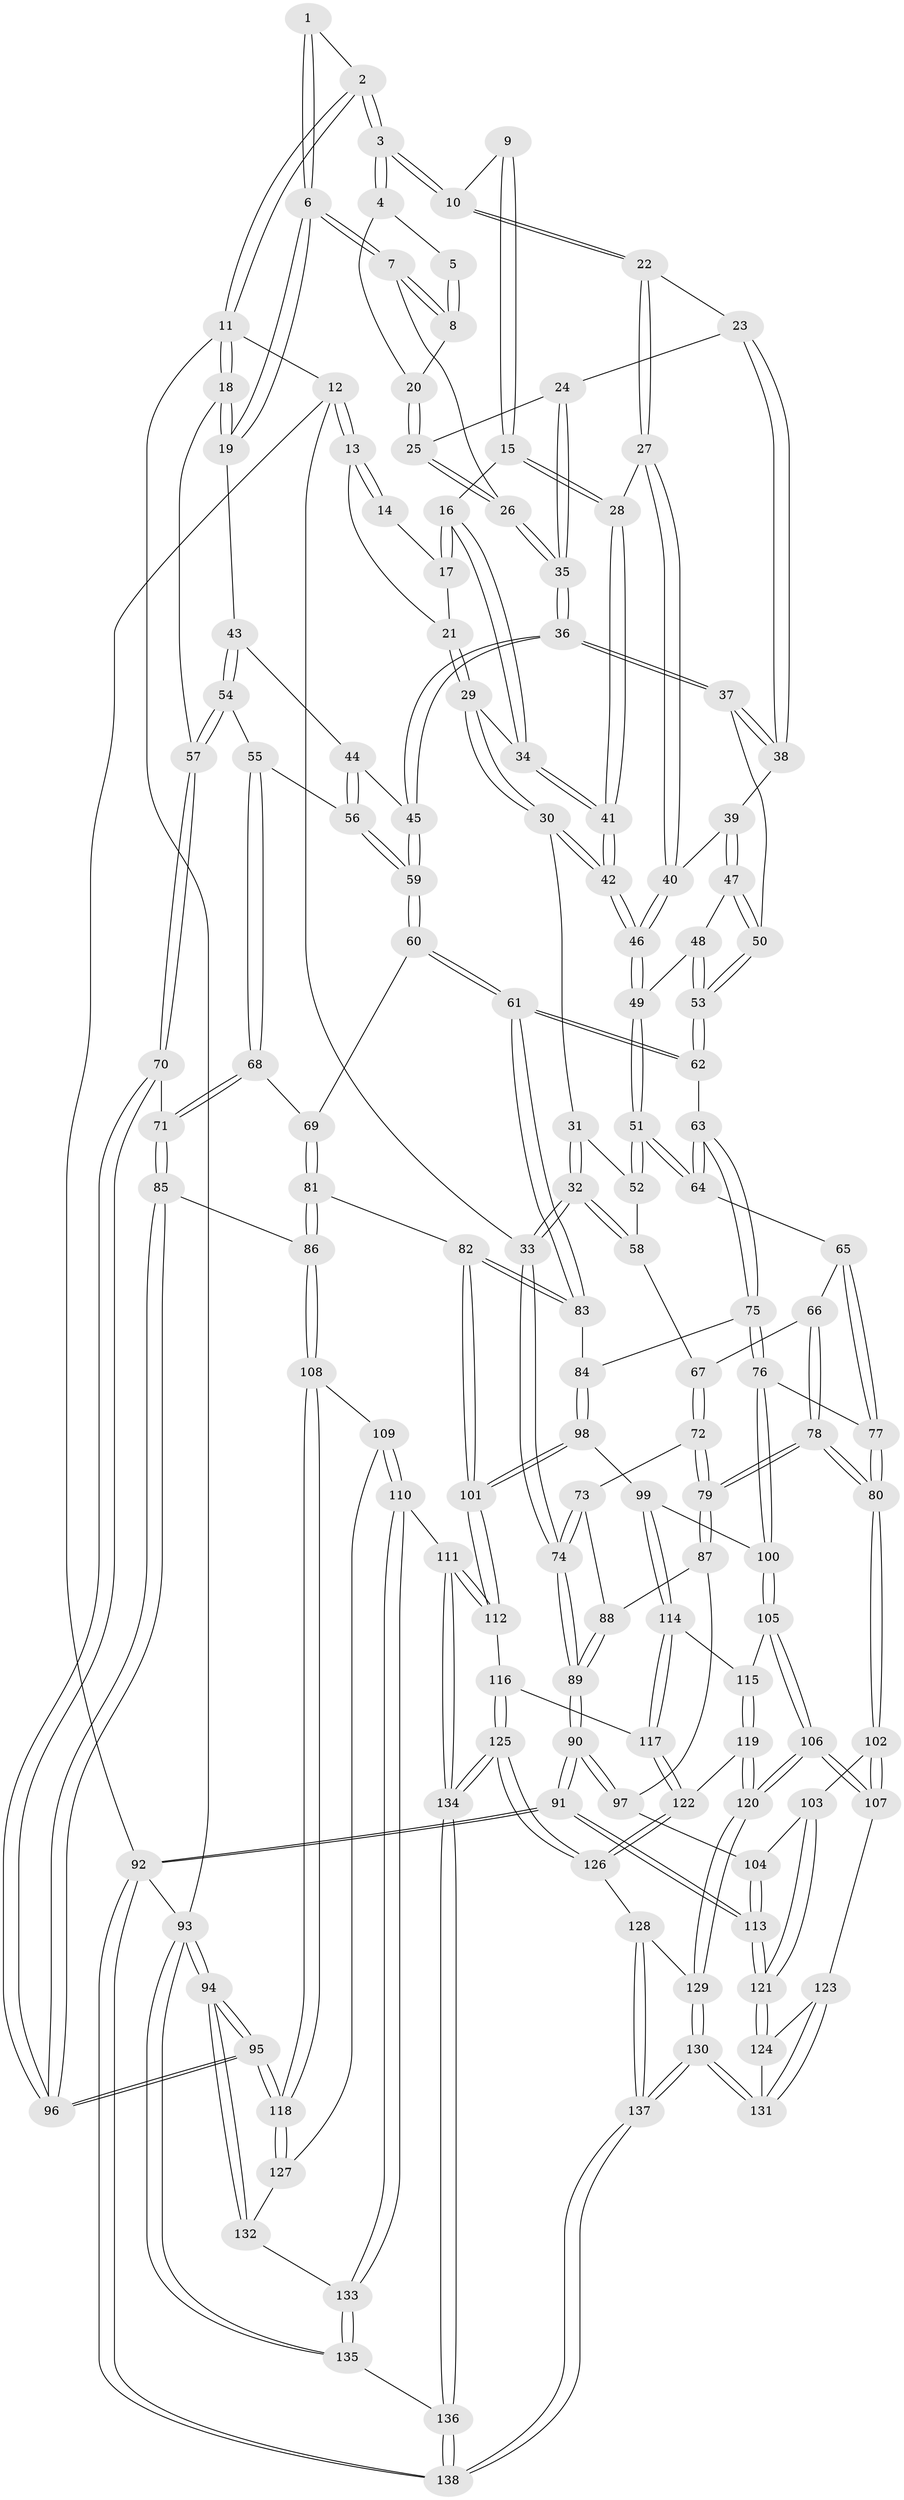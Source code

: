 // Generated by graph-tools (version 1.1) at 2025/38/03/09/25 02:38:24]
// undirected, 138 vertices, 342 edges
graph export_dot {
graph [start="1"]
  node [color=gray90,style=filled];
  1 [pos="+0.9098666292763069+0"];
  2 [pos="+0.9926121813302121+0"];
  3 [pos="+0.5537997762601091+0"];
  4 [pos="+0.7599821020438742+0.055049540194186924"];
  5 [pos="+0.8231144960727204+0"];
  6 [pos="+0.872040646673589+0.13100012531584582"];
  7 [pos="+0.8411311093964512+0.1217574153051432"];
  8 [pos="+0.8149412218795821+0.07249085024407376"];
  9 [pos="+0.3022703125128457+0"];
  10 [pos="+0.5438528732655402+0"];
  11 [pos="+1+0"];
  12 [pos="+0+0"];
  13 [pos="+0.0029698915257007764+0"];
  14 [pos="+0.12439765284973493+0"];
  15 [pos="+0.3141675619713028+0.06993158051653464"];
  16 [pos="+0.293734552847829+0.09213783896398231"];
  17 [pos="+0.2652573858321228+0.06980652408575447"];
  18 [pos="+1+0"];
  19 [pos="+0.8936184005387267+0.15763026728316962"];
  20 [pos="+0.7597124596166318+0.057609456947120115"];
  21 [pos="+0.16418644949300198+0.042549124204184274"];
  22 [pos="+0.5424926030543641+0"];
  23 [pos="+0.5445399007961629+0"];
  24 [pos="+0.6597652673193757+0.04892352532705314"];
  25 [pos="+0.744659457152768+0.08802090447348268"];
  26 [pos="+0.7527842524893604+0.13011540791223322"];
  27 [pos="+0.45244797304025547+0.09251438366673746"];
  28 [pos="+0.40827751819234354+0.09101271496472826"];
  29 [pos="+0.17809824617376688+0.11258906622341813"];
  30 [pos="+0.16567439104549495+0.18977059255303372"];
  31 [pos="+0.13490711745995132+0.20448887784355108"];
  32 [pos="+0+0.22132003567068279"];
  33 [pos="+0+0.21792603748372236"];
  34 [pos="+0.2926348471633678+0.09511511955249874"];
  35 [pos="+0.697256524599373+0.2073847910399192"];
  36 [pos="+0.6838718151306777+0.2406635679627575"];
  37 [pos="+0.6567966467732562+0.2370015859449692"];
  38 [pos="+0.6133748790458238+0.18085442051576858"];
  39 [pos="+0.47392087139269334+0.15149749015132247"];
  40 [pos="+0.45265307928936854+0.12483732806263842"];
  41 [pos="+0.30055656443920853+0.15522127559300936"];
  42 [pos="+0.29354288131867007+0.2324386199734354"];
  43 [pos="+0.9035993729922344+0.22441125818085425"];
  44 [pos="+0.8254927479686273+0.2364549726930635"];
  45 [pos="+0.694162205439505+0.2510157768089807"];
  46 [pos="+0.3195517639131661+0.2599104833062395"];
  47 [pos="+0.4955684111227106+0.23274621069051507"];
  48 [pos="+0.40630801642643294+0.275172106631592"];
  49 [pos="+0.3238545344052577+0.2754554271753467"];
  50 [pos="+0.5609967814989418+0.2834227539407755"];
  51 [pos="+0.31354106534344023+0.34112823823922855"];
  52 [pos="+0.16110537001535316+0.3231987566203454"];
  53 [pos="+0.5274524195166111+0.347607570422007"];
  54 [pos="+0.9525278474284687+0.2745851528290944"];
  55 [pos="+0.9189804996575748+0.3274196684759603"];
  56 [pos="+0.8130492420405436+0.3514195885747054"];
  57 [pos="+1+0.28209318531309485"];
  58 [pos="+0.1289808093216252+0.362924555451708"];
  59 [pos="+0.7264959719791804+0.3769270671867263"];
  60 [pos="+0.7244456441000804+0.3911420653692813"];
  61 [pos="+0.644945740582701+0.46381699799621584"];
  62 [pos="+0.5222217278504252+0.37972294110304833"];
  63 [pos="+0.42368342474175064+0.44195344954453725"];
  64 [pos="+0.317200590843304+0.3680273330693355"];
  65 [pos="+0.28511971074384895+0.4006783492866167"];
  66 [pos="+0.19195821978318323+0.44207222858219625"];
  67 [pos="+0.14533663690210388+0.42501660390897905"];
  68 [pos="+0.9015498555932439+0.46582381862644856"];
  69 [pos="+0.8063121485230476+0.4560473479750707"];
  70 [pos="+1+0.44528918690239605"];
  71 [pos="+0.9120407785427757+0.479192206014029"];
  72 [pos="+0.08426986444450119+0.45782262413079045"];
  73 [pos="+0.008623721179467844+0.4657238813173704"];
  74 [pos="+0+0.3920195197866496"];
  75 [pos="+0.4377381784352101+0.5596137909470803"];
  76 [pos="+0.37921559768259355+0.6154993301265779"];
  77 [pos="+0.28532253338543845+0.6157876305212017"];
  78 [pos="+0.19101494614120246+0.5989260057856667"];
  79 [pos="+0.1648896552068419+0.5970106088088164"];
  80 [pos="+0.24045997843797492+0.630850952702342"];
  81 [pos="+0.7525512492514117+0.625540253325582"];
  82 [pos="+0.7214014147699696+0.6234896265960587"];
  83 [pos="+0.632946444974094+0.5495153499304215"];
  84 [pos="+0.5474452633460409+0.5817901173867541"];
  85 [pos="+0.9067192185614743+0.6091441373045957"];
  86 [pos="+0.8376398721364025+0.6618032654375551"];
  87 [pos="+0.1237173534303132+0.6042818020390148"];
  88 [pos="+0.0774021520994854+0.5815400330899387"];
  89 [pos="+0+0.7052114811148208"];
  90 [pos="+0+0.7713326595605436"];
  91 [pos="+0+0.910178805559972"];
  92 [pos="+0+1"];
  93 [pos="+1+1"];
  94 [pos="+1+1"];
  95 [pos="+1+0.836167911225353"];
  96 [pos="+1+0.6711836361467844"];
  97 [pos="+0.10283410288426133+0.6321900012622401"];
  98 [pos="+0.5514377579457187+0.6892464906193768"];
  99 [pos="+0.5173541206064098+0.7280109040656143"];
  100 [pos="+0.40044582062186473+0.6788798697431452"];
  101 [pos="+0.6525296856785155+0.7394241502052684"];
  102 [pos="+0.21709024467685734+0.7435829692491418"];
  103 [pos="+0.1976921321119618+0.7445695523782254"];
  104 [pos="+0.08158464464479712+0.7139180335042087"];
  105 [pos="+0.3929579446217717+0.7494187792994744"];
  106 [pos="+0.35476556896138906+0.8207294566030762"];
  107 [pos="+0.22187140788159387+0.7563294219474077"];
  108 [pos="+0.8412848534579542+0.6846022022344714"];
  109 [pos="+0.8408673618246701+0.7727899286397043"];
  110 [pos="+0.6721237220727655+0.8355749673915964"];
  111 [pos="+0.6582834437624502+0.8344080768242964"];
  112 [pos="+0.6524367772779296+0.825394985075489"];
  113 [pos="+0+0.8860433670145019"];
  114 [pos="+0.5182276292151214+0.7847243452013722"];
  115 [pos="+0.4510310478410244+0.7707983087884877"];
  116 [pos="+0.5746403887001639+0.8091102006938314"];
  117 [pos="+0.5217701835563454+0.7928494085706969"];
  118 [pos="+1+0.8172118480756145"];
  119 [pos="+0.4459480992782127+0.8324989969323093"];
  120 [pos="+0.35595124893378155+0.824558278911193"];
  121 [pos="+0+0.8823048343736712"];
  122 [pos="+0.48598576820891887+0.840551865502402"];
  123 [pos="+0.1999288393530195+0.8223089520223764"];
  124 [pos="+0.025899212421716285+0.8921045099077571"];
  125 [pos="+0.49736135504200935+0.9364619350166057"];
  126 [pos="+0.49263925659059665+0.9315106762048864"];
  127 [pos="+0.8574639456006887+0.7971253884181427"];
  128 [pos="+0.4346751085852533+0.9208592626531369"];
  129 [pos="+0.35465248444380093+0.8388663378903833"];
  130 [pos="+0.2576266716693297+0.993771439264352"];
  131 [pos="+0.24692236799747283+0.982195018068569"];
  132 [pos="+0.8608489414201231+0.89474817971213"];
  133 [pos="+0.7877645921124413+0.933762478547502"];
  134 [pos="+0.5784927995728594+1"];
  135 [pos="+0.6771329503129981+1"];
  136 [pos="+0.5980056778653566+1"];
  137 [pos="+0.2718176612593351+1"];
  138 [pos="+0.2841220585660533+1"];
  1 -- 2;
  1 -- 6;
  1 -- 6;
  2 -- 3;
  2 -- 3;
  2 -- 11;
  2 -- 11;
  3 -- 4;
  3 -- 4;
  3 -- 10;
  3 -- 10;
  4 -- 5;
  4 -- 20;
  5 -- 8;
  5 -- 8;
  6 -- 7;
  6 -- 7;
  6 -- 19;
  6 -- 19;
  7 -- 8;
  7 -- 8;
  7 -- 26;
  8 -- 20;
  9 -- 10;
  9 -- 15;
  9 -- 15;
  10 -- 22;
  10 -- 22;
  11 -- 12;
  11 -- 18;
  11 -- 18;
  11 -- 93;
  12 -- 13;
  12 -- 13;
  12 -- 33;
  12 -- 92;
  13 -- 14;
  13 -- 14;
  13 -- 21;
  14 -- 17;
  15 -- 16;
  15 -- 28;
  15 -- 28;
  16 -- 17;
  16 -- 17;
  16 -- 34;
  16 -- 34;
  17 -- 21;
  18 -- 19;
  18 -- 19;
  18 -- 57;
  19 -- 43;
  20 -- 25;
  20 -- 25;
  21 -- 29;
  21 -- 29;
  22 -- 23;
  22 -- 27;
  22 -- 27;
  23 -- 24;
  23 -- 38;
  23 -- 38;
  24 -- 25;
  24 -- 35;
  24 -- 35;
  25 -- 26;
  25 -- 26;
  26 -- 35;
  26 -- 35;
  27 -- 28;
  27 -- 40;
  27 -- 40;
  28 -- 41;
  28 -- 41;
  29 -- 30;
  29 -- 30;
  29 -- 34;
  30 -- 31;
  30 -- 42;
  30 -- 42;
  31 -- 32;
  31 -- 32;
  31 -- 52;
  32 -- 33;
  32 -- 33;
  32 -- 58;
  32 -- 58;
  33 -- 74;
  33 -- 74;
  34 -- 41;
  34 -- 41;
  35 -- 36;
  35 -- 36;
  36 -- 37;
  36 -- 37;
  36 -- 45;
  36 -- 45;
  37 -- 38;
  37 -- 38;
  37 -- 50;
  38 -- 39;
  39 -- 40;
  39 -- 47;
  39 -- 47;
  40 -- 46;
  40 -- 46;
  41 -- 42;
  41 -- 42;
  42 -- 46;
  42 -- 46;
  43 -- 44;
  43 -- 54;
  43 -- 54;
  44 -- 45;
  44 -- 56;
  44 -- 56;
  45 -- 59;
  45 -- 59;
  46 -- 49;
  46 -- 49;
  47 -- 48;
  47 -- 50;
  47 -- 50;
  48 -- 49;
  48 -- 53;
  48 -- 53;
  49 -- 51;
  49 -- 51;
  50 -- 53;
  50 -- 53;
  51 -- 52;
  51 -- 52;
  51 -- 64;
  51 -- 64;
  52 -- 58;
  53 -- 62;
  53 -- 62;
  54 -- 55;
  54 -- 57;
  54 -- 57;
  55 -- 56;
  55 -- 68;
  55 -- 68;
  56 -- 59;
  56 -- 59;
  57 -- 70;
  57 -- 70;
  58 -- 67;
  59 -- 60;
  59 -- 60;
  60 -- 61;
  60 -- 61;
  60 -- 69;
  61 -- 62;
  61 -- 62;
  61 -- 83;
  61 -- 83;
  62 -- 63;
  63 -- 64;
  63 -- 64;
  63 -- 75;
  63 -- 75;
  64 -- 65;
  65 -- 66;
  65 -- 77;
  65 -- 77;
  66 -- 67;
  66 -- 78;
  66 -- 78;
  67 -- 72;
  67 -- 72;
  68 -- 69;
  68 -- 71;
  68 -- 71;
  69 -- 81;
  69 -- 81;
  70 -- 71;
  70 -- 96;
  70 -- 96;
  71 -- 85;
  71 -- 85;
  72 -- 73;
  72 -- 79;
  72 -- 79;
  73 -- 74;
  73 -- 74;
  73 -- 88;
  74 -- 89;
  74 -- 89;
  75 -- 76;
  75 -- 76;
  75 -- 84;
  76 -- 77;
  76 -- 100;
  76 -- 100;
  77 -- 80;
  77 -- 80;
  78 -- 79;
  78 -- 79;
  78 -- 80;
  78 -- 80;
  79 -- 87;
  79 -- 87;
  80 -- 102;
  80 -- 102;
  81 -- 82;
  81 -- 86;
  81 -- 86;
  82 -- 83;
  82 -- 83;
  82 -- 101;
  82 -- 101;
  83 -- 84;
  84 -- 98;
  84 -- 98;
  85 -- 86;
  85 -- 96;
  85 -- 96;
  86 -- 108;
  86 -- 108;
  87 -- 88;
  87 -- 97;
  88 -- 89;
  88 -- 89;
  89 -- 90;
  89 -- 90;
  90 -- 91;
  90 -- 91;
  90 -- 97;
  90 -- 97;
  91 -- 92;
  91 -- 92;
  91 -- 113;
  91 -- 113;
  92 -- 138;
  92 -- 138;
  92 -- 93;
  93 -- 94;
  93 -- 94;
  93 -- 135;
  93 -- 135;
  94 -- 95;
  94 -- 95;
  94 -- 132;
  94 -- 132;
  95 -- 96;
  95 -- 96;
  95 -- 118;
  95 -- 118;
  97 -- 104;
  98 -- 99;
  98 -- 101;
  98 -- 101;
  99 -- 100;
  99 -- 114;
  99 -- 114;
  100 -- 105;
  100 -- 105;
  101 -- 112;
  101 -- 112;
  102 -- 103;
  102 -- 107;
  102 -- 107;
  103 -- 104;
  103 -- 121;
  103 -- 121;
  104 -- 113;
  104 -- 113;
  105 -- 106;
  105 -- 106;
  105 -- 115;
  106 -- 107;
  106 -- 107;
  106 -- 120;
  106 -- 120;
  107 -- 123;
  108 -- 109;
  108 -- 118;
  108 -- 118;
  109 -- 110;
  109 -- 110;
  109 -- 127;
  110 -- 111;
  110 -- 133;
  110 -- 133;
  111 -- 112;
  111 -- 112;
  111 -- 134;
  111 -- 134;
  112 -- 116;
  113 -- 121;
  113 -- 121;
  114 -- 115;
  114 -- 117;
  114 -- 117;
  115 -- 119;
  115 -- 119;
  116 -- 117;
  116 -- 125;
  116 -- 125;
  117 -- 122;
  117 -- 122;
  118 -- 127;
  118 -- 127;
  119 -- 120;
  119 -- 120;
  119 -- 122;
  120 -- 129;
  120 -- 129;
  121 -- 124;
  121 -- 124;
  122 -- 126;
  122 -- 126;
  123 -- 124;
  123 -- 131;
  123 -- 131;
  124 -- 131;
  125 -- 126;
  125 -- 126;
  125 -- 134;
  125 -- 134;
  126 -- 128;
  127 -- 132;
  128 -- 129;
  128 -- 137;
  128 -- 137;
  129 -- 130;
  129 -- 130;
  130 -- 131;
  130 -- 131;
  130 -- 137;
  130 -- 137;
  132 -- 133;
  133 -- 135;
  133 -- 135;
  134 -- 136;
  134 -- 136;
  135 -- 136;
  136 -- 138;
  136 -- 138;
  137 -- 138;
  137 -- 138;
}

